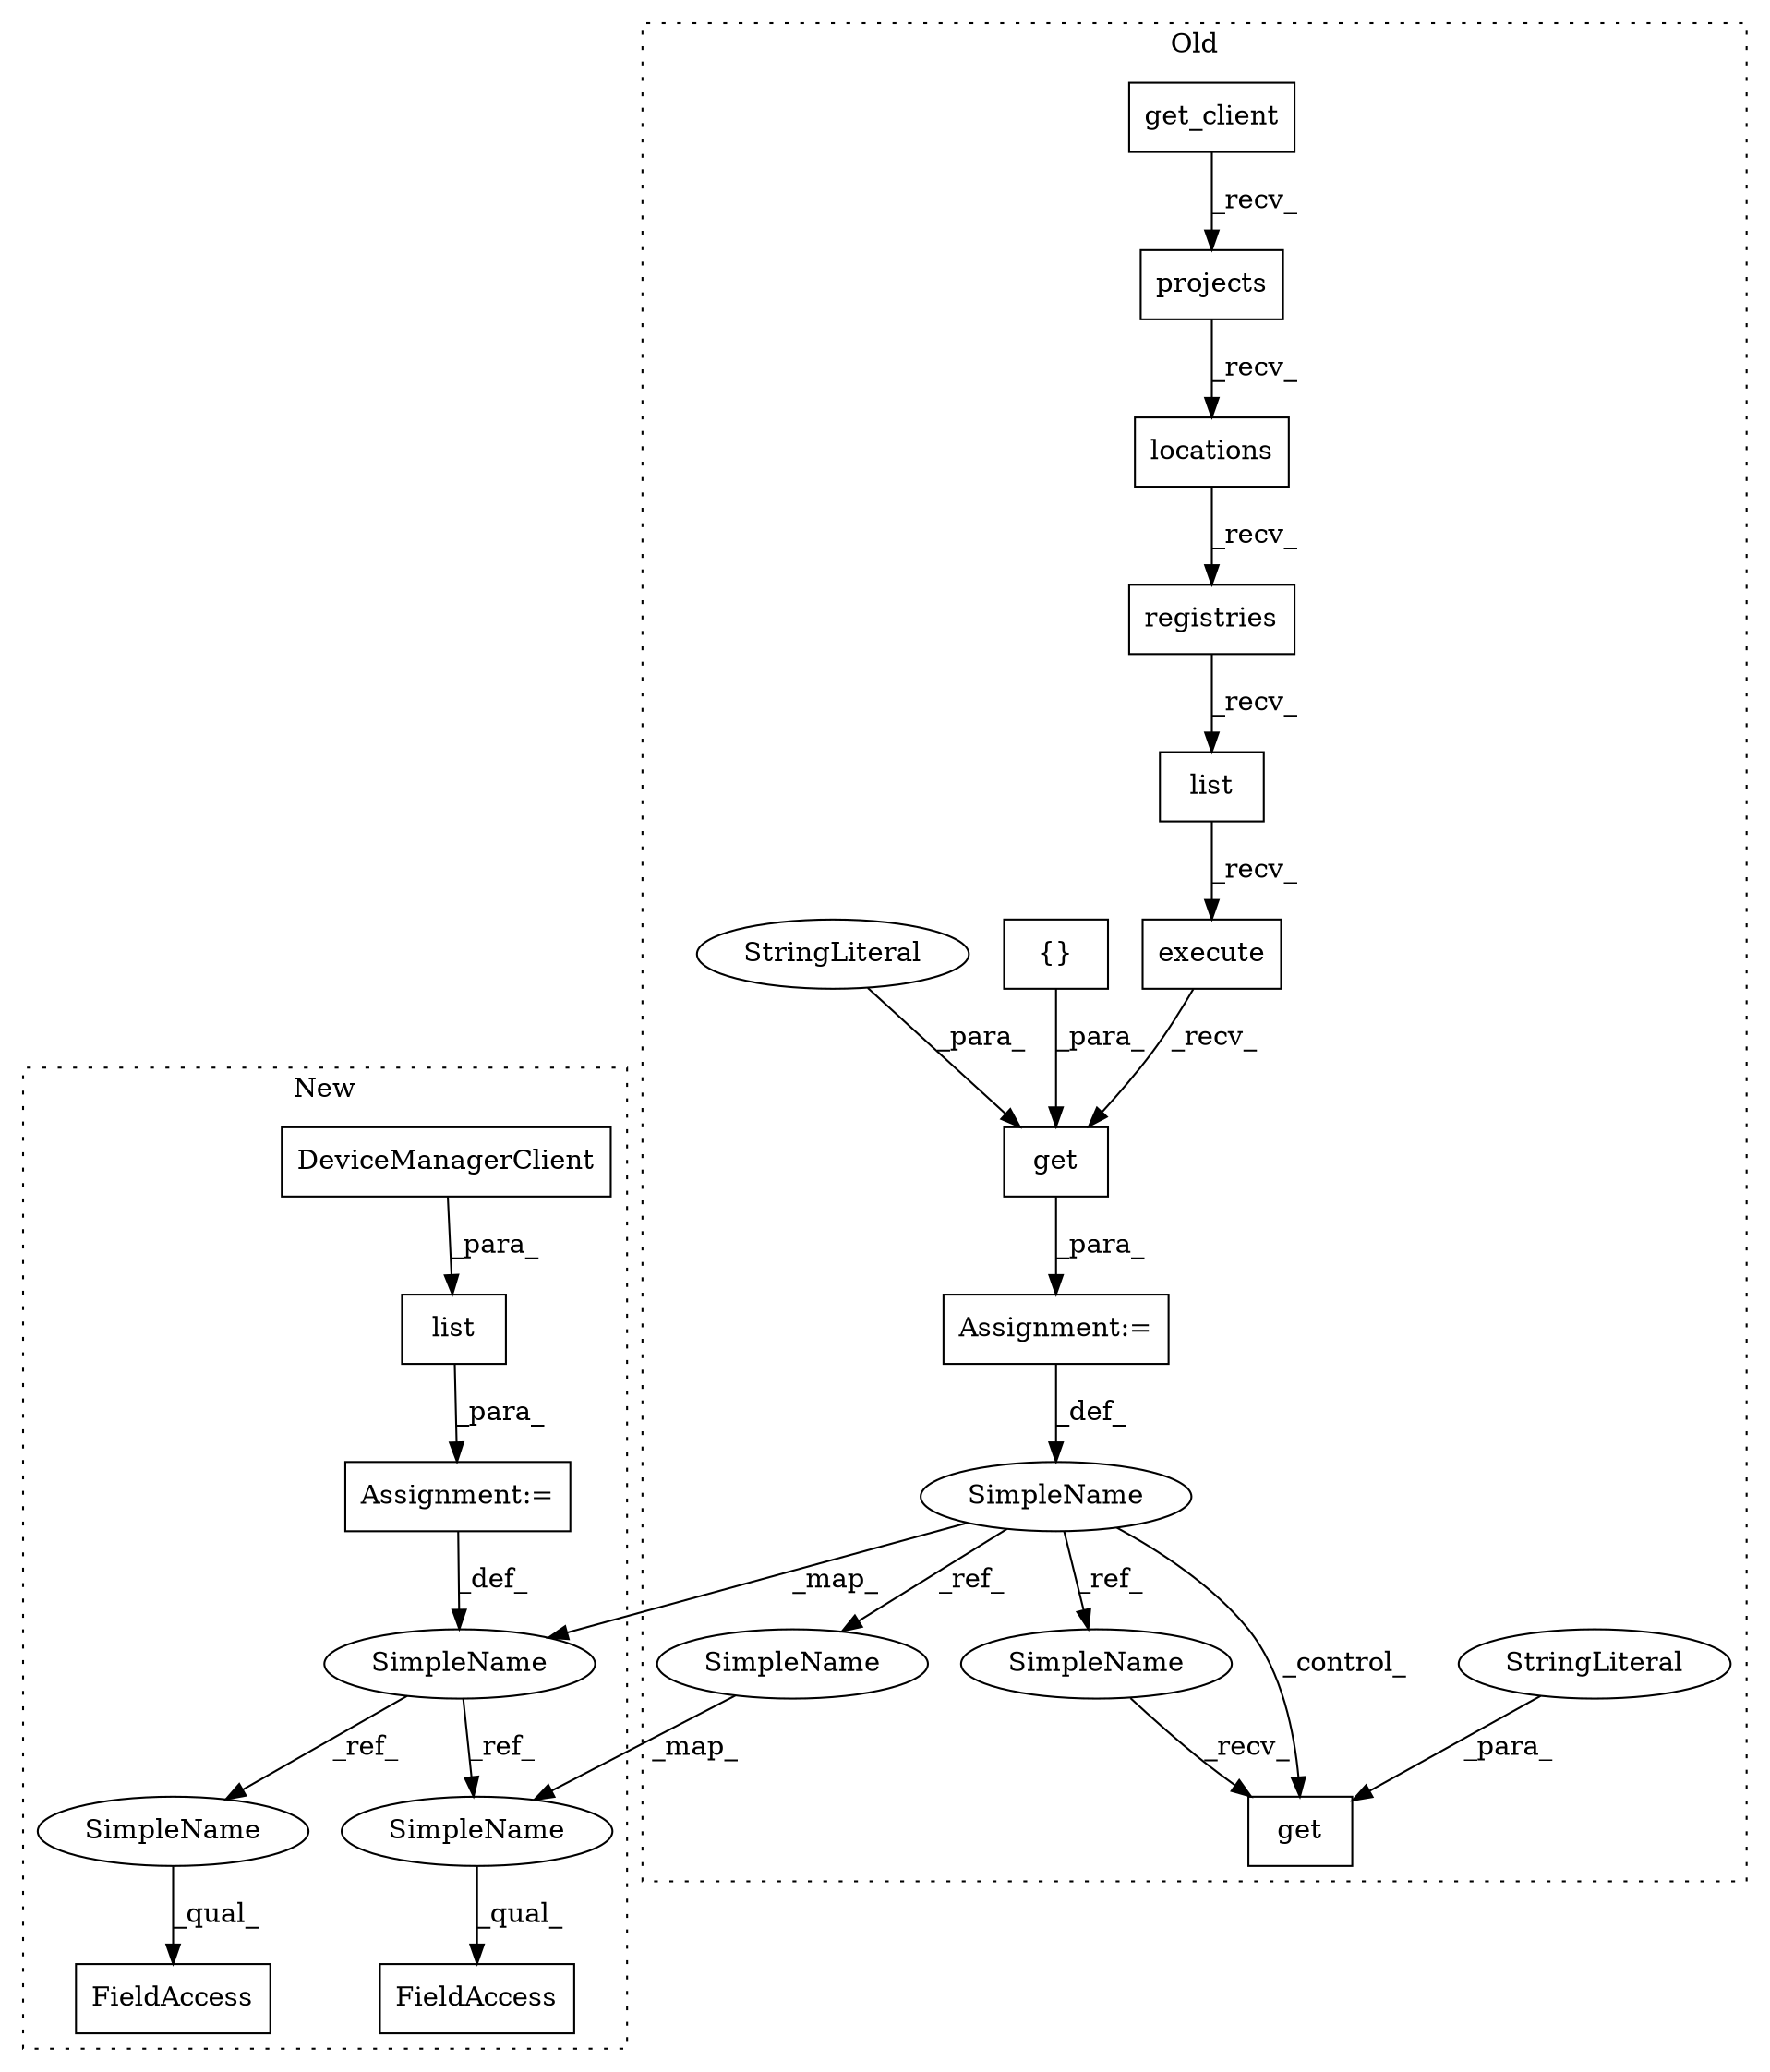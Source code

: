 digraph G {
subgraph cluster0 {
1 [label="locations" a="32" s="19659" l="11" shape="box"];
3 [label="projects" a="32" s="19648" l="10" shape="box"];
5 [label="list" a="32" s="19694,19735" l="5,1" shape="box"];
6 [label="execute" a="32" s="19737" l="9" shape="box"];
7 [label="get_client" a="32" s="19491,19522" l="11,1" shape="box"];
8 [label="registries" a="32" s="19671" l="12" shape="box"];
9 [label="get" a="32" s="19747,19772" l="4,1" shape="box"];
10 [label="{}" a="4" s="19770" l="2" shape="box"];
11 [label="get" a="32" s="19924,19943" l="4,1" shape="box"];
12 [label="SimpleName" a="42" s="19836" l="6" shape="ellipse"];
14 [label="StringLiteral" a="45" s="19928" l="15" shape="ellipse"];
15 [label="StringLiteral" a="45" s="19751" l="9" shape="ellipse"];
17 [label="Assignment:=" a="7" s="19640" l="1" shape="box"];
22 [label="SimpleName" a="42" s="19917" l="6" shape="ellipse"];
23 [label="SimpleName" a="42" s="19866" l="6" shape="ellipse"];
label = "Old";
style="dotted";
}
subgraph cluster1 {
2 [label="list" a="32" s="18647,18682" l="5,1" shape="box"];
4 [label="FieldAccess" a="22" s="18776" l="21" shape="box"];
13 [label="SimpleName" a="42" s="18746" l="6" shape="ellipse"];
16 [label="DeviceManagerClient" a="32" s="18435" l="21" shape="box"];
18 [label="FieldAccess" a="22" s="18821" l="21" shape="box"];
19 [label="Assignment:=" a="7" s="18646" l="1" shape="box"];
20 [label="SimpleName" a="42" s="18776" l="6" shape="ellipse"];
21 [label="SimpleName" a="42" s="18821" l="6" shape="ellipse"];
label = "New";
style="dotted";
}
1 -> 8 [label="_recv_"];
2 -> 19 [label="_para_"];
3 -> 1 [label="_recv_"];
5 -> 6 [label="_recv_"];
6 -> 9 [label="_recv_"];
7 -> 3 [label="_recv_"];
8 -> 5 [label="_recv_"];
9 -> 17 [label="_para_"];
10 -> 9 [label="_para_"];
12 -> 11 [label="_control_"];
12 -> 22 [label="_ref_"];
12 -> 23 [label="_ref_"];
12 -> 13 [label="_map_"];
13 -> 21 [label="_ref_"];
13 -> 20 [label="_ref_"];
14 -> 11 [label="_para_"];
15 -> 9 [label="_para_"];
16 -> 2 [label="_para_"];
17 -> 12 [label="_def_"];
19 -> 13 [label="_def_"];
20 -> 4 [label="_qual_"];
21 -> 18 [label="_qual_"];
22 -> 11 [label="_recv_"];
23 -> 20 [label="_map_"];
}